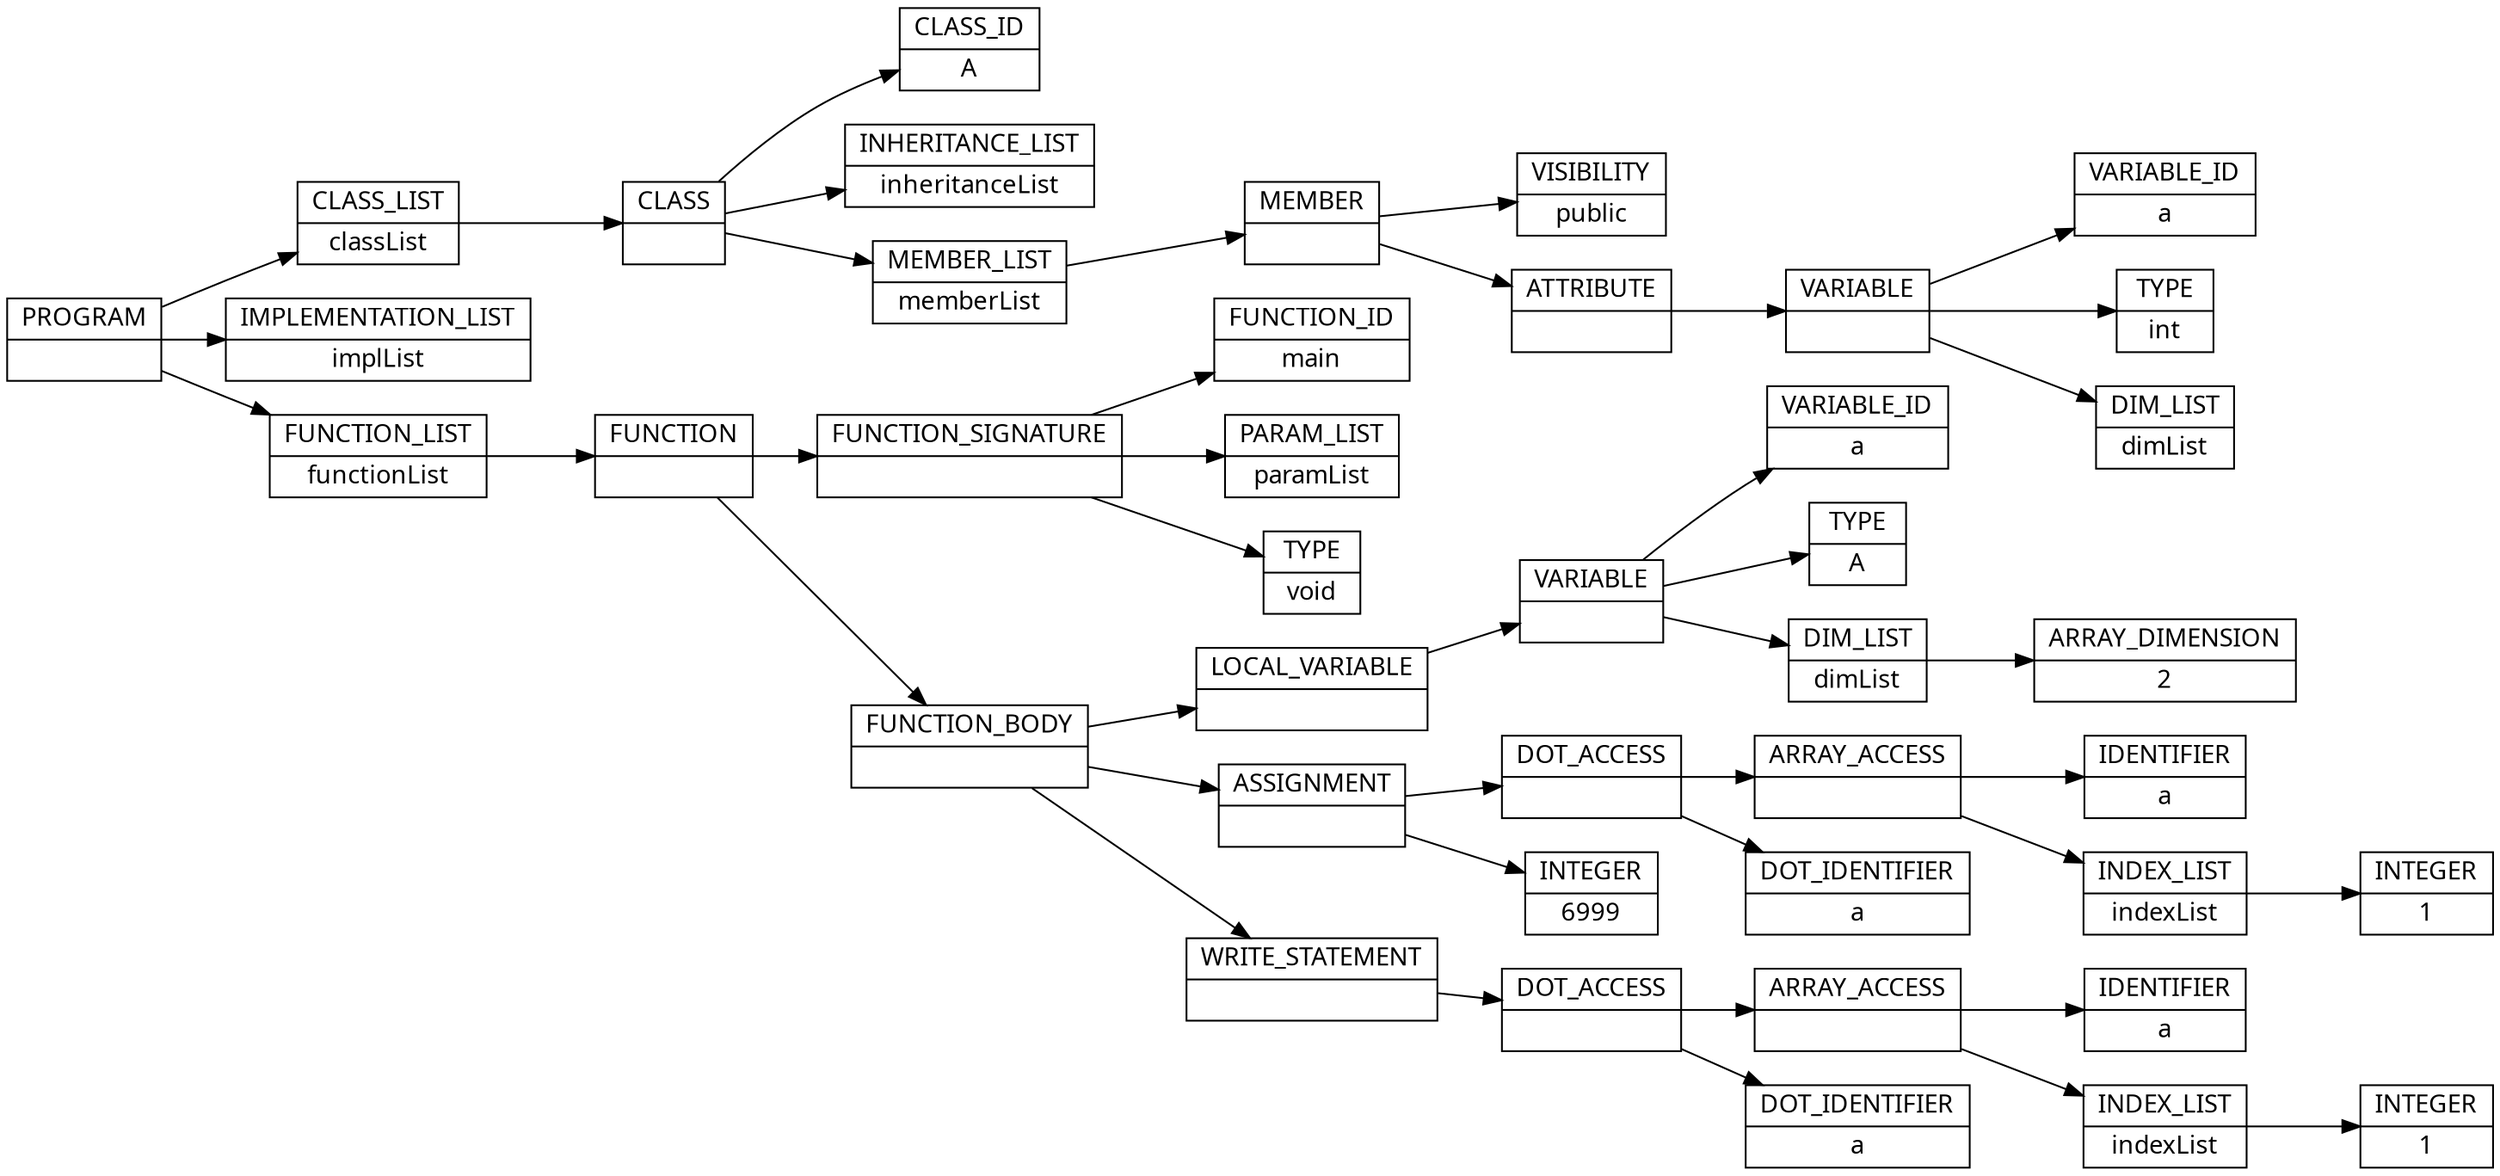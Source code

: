 digraph AST {
  node [shape=record];
    node [fontname=Sans];charset="UTF-8" splines=true splines=spline rankdir =LR
  node3 [label="PROGRAM |  "];
  node0 [label="CLASS_LIST | classList "];
  node15 [label="CLASS |  "];
  node4 [label="CLASS_ID | A "];
  node5 [label="INHERITANCE_LIST | inheritanceList "];
  node6 [label="MEMBER_LIST | memberList "];
  node14 [label="MEMBER |  "];
  node7 [label="VISIBILITY | public "];
  node13 [label="ATTRIBUTE |  "];
  node12 [label="VARIABLE |  "];
  node8 [label="VARIABLE_ID | a "];
  node9 [label="TYPE | int "];
  node10 [label="DIM_LIST | dimList "];
  node1 [label="IMPLEMENTATION_LIST | implList "];
  node2 [label="FUNCTION_LIST | functionList "];
  node44 [label="FUNCTION |  "];
  node19 [label="FUNCTION_SIGNATURE |  "];
  node16 [label="FUNCTION_ID | main "];
  node17 [label="PARAM_LIST | paramList "];
  node18 [label="TYPE | void "];
  node20 [label="FUNCTION_BODY |  "];
  node27 [label="LOCAL_VARIABLE |  "];
  node26 [label="VARIABLE |  "];
  node21 [label="VARIABLE_ID | a "];
  node22 [label="TYPE | A "];
  node24 [label="DIM_LIST | dimList "];
  node23 [label="ARRAY_DIMENSION | 2 "];
  node36 [label="ASSIGNMENT |  "];
  node33 [label="DOT_ACCESS |  "];
  node31 [label="ARRAY_ACCESS |  "];
  node28 [label="IDENTIFIER | a "];
  node30 [label="INDEX_LIST | indexList "];
  node29 [label="INTEGER | 1 "];
  node32 [label="DOT_IDENTIFIER | a "];
  node35 [label="INTEGER | 6999 "];
  node43 [label="WRITE_STATEMENT |  "];
  node42 [label="DOT_ACCESS |  "];
  node40 [label="ARRAY_ACCESS |  "];
  node37 [label="IDENTIFIER | a "];
  node39 [label="INDEX_LIST | indexList "];
  node38 [label="INTEGER | 1 "];
  node41 [label="DOT_IDENTIFIER | a "];
  node3 -> node0;
  node0 -> node15;
  node15 -> node4;
  node15 -> node5;
  node15 -> node6;
  node6 -> node14;
  node14 -> node7;
  node14 -> node13;
  node13 -> node12;
  node12 -> node8;
  node12 -> node9;
  node12 -> node10;
  node3 -> node1;
  node3 -> node2;
  node2 -> node44;
  node44 -> node19;
  node19 -> node16;
  node19 -> node17;
  node19 -> node18;
  node44 -> node20;
  node20 -> node27;
  node27 -> node26;
  node26 -> node21;
  node26 -> node22;
  node26 -> node24;
  node24 -> node23;
  node20 -> node36;
  node36 -> node33;
  node33 -> node31;
  node31 -> node28;
  node31 -> node30;
  node30 -> node29;
  node33 -> node32;
  node36 -> node35;
  node20 -> node43;
  node43 -> node42;
  node42 -> node40;
  node40 -> node37;
  node40 -> node39;
  node39 -> node38;
  node42 -> node41;
}
